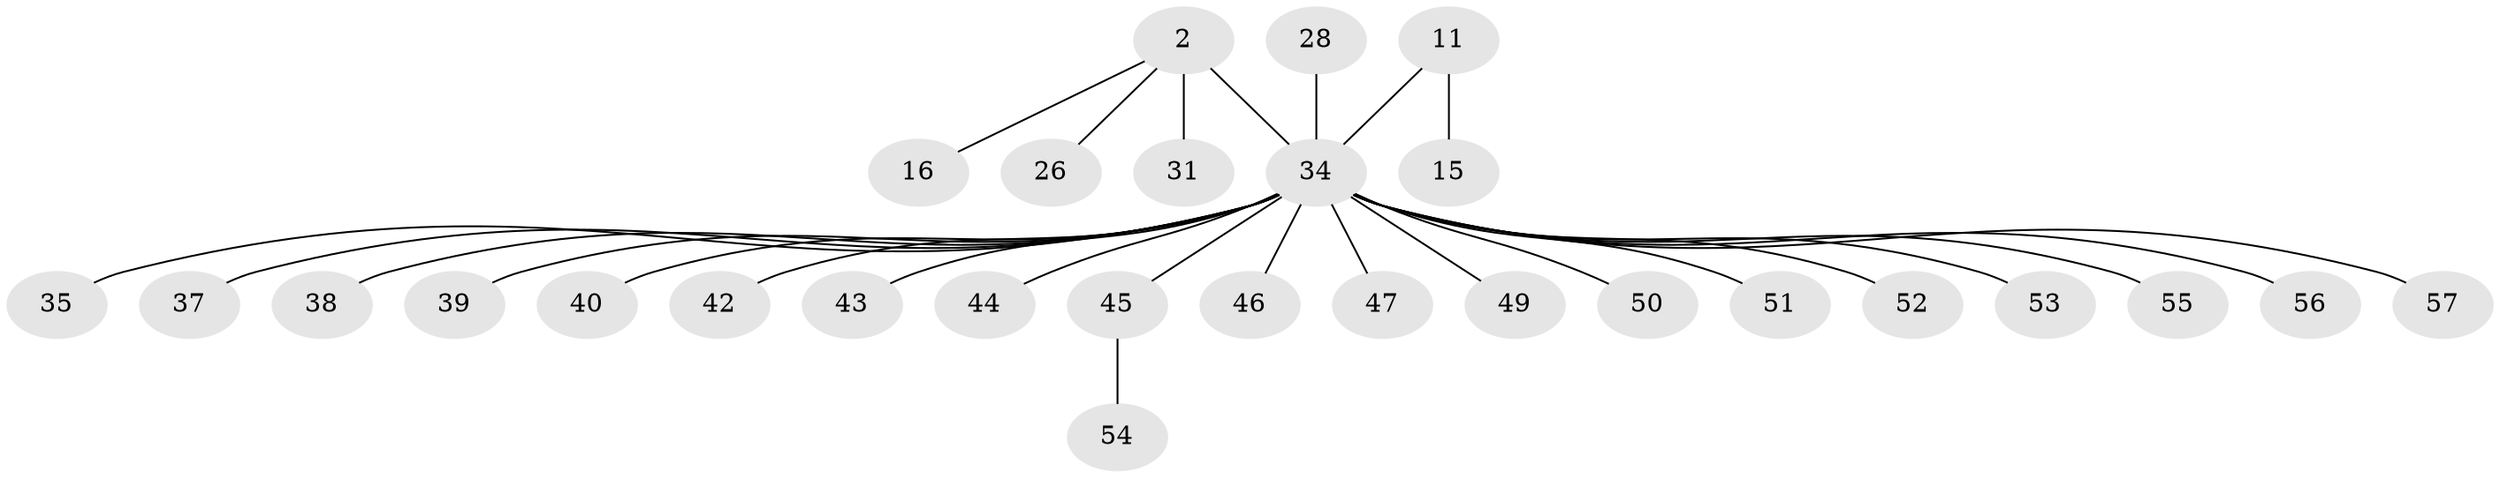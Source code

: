 // original degree distribution, {7: 0.03508771929824561, 12: 0.017543859649122806, 16: 0.017543859649122806, 8: 0.017543859649122806, 2: 0.22807017543859648, 1: 0.5614035087719298, 4: 0.07017543859649122, 6: 0.017543859649122806, 3: 0.03508771929824561}
// Generated by graph-tools (version 1.1) at 2025/50/03/04/25 21:50:56]
// undirected, 28 vertices, 27 edges
graph export_dot {
graph [start="1"]
  node [color=gray90,style=filled];
  2;
  11 [super="+8"];
  15;
  16;
  26;
  28;
  31;
  34 [super="+33"];
  35 [super="+30"];
  37;
  38;
  39;
  40 [super="+13+36"];
  42;
  43 [super="+6"];
  44;
  45;
  46 [super="+41"];
  47;
  49;
  50;
  51;
  52 [super="+18"];
  53 [super="+48"];
  54;
  55;
  56 [super="+23+27"];
  57 [super="+19"];
  2 -- 16;
  2 -- 26;
  2 -- 31;
  2 -- 34 [weight=4];
  11 -- 15;
  11 -- 34 [weight=3];
  28 -- 34 [weight=2];
  34 -- 35;
  34 -- 37;
  34 -- 38;
  34 -- 39;
  34 -- 40 [weight=2];
  34 -- 42;
  34 -- 43;
  34 -- 44;
  34 -- 45 [weight=2];
  34 -- 46;
  34 -- 47;
  34 -- 49;
  34 -- 50;
  34 -- 51;
  34 -- 52 [weight=2];
  34 -- 53 [weight=2];
  34 -- 55;
  34 -- 56 [weight=2];
  34 -- 57;
  45 -- 54;
}

